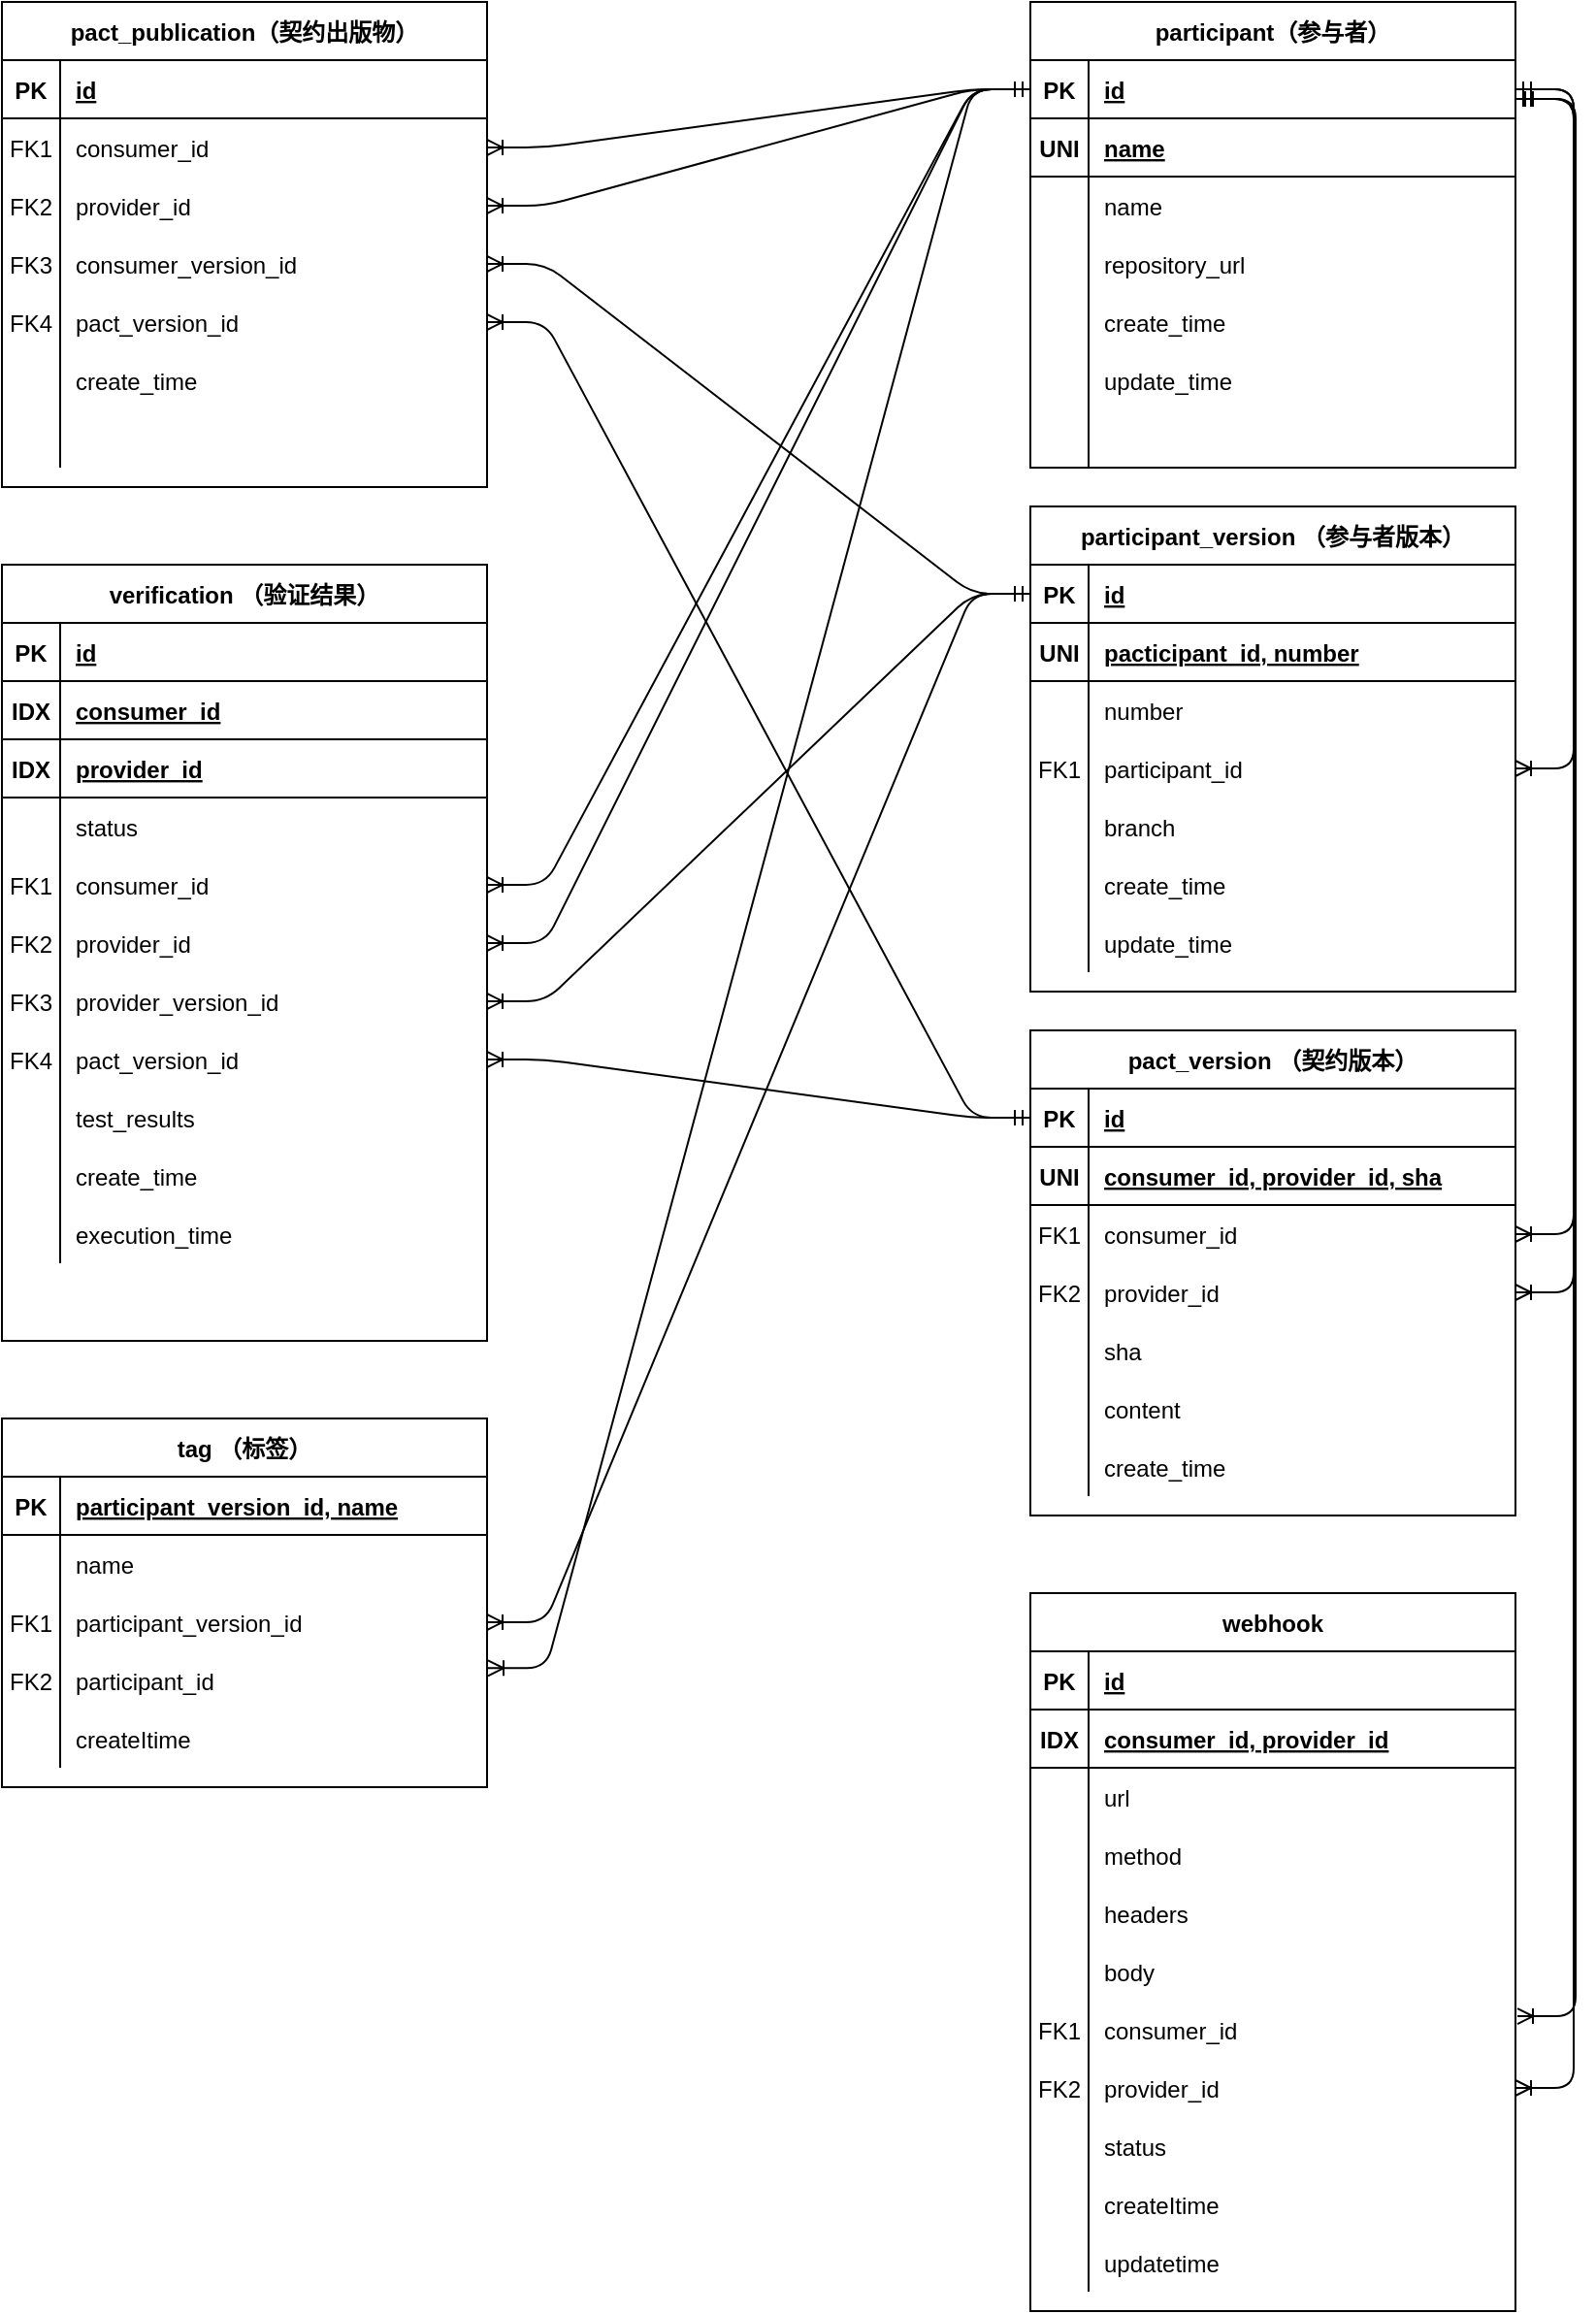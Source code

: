 <mxfile version="15.0.3" type="github">
  <diagram id="R2lEEEUBdFMjLlhIrx00" name="Page-1">
    <mxGraphModel dx="2066" dy="1129" grid="1" gridSize="10" guides="1" tooltips="1" connect="1" arrows="1" fold="1" page="1" pageScale="1" pageWidth="850" pageHeight="1100" math="0" shadow="0" extFonts="Permanent Marker^https://fonts.googleapis.com/css?family=Permanent+Marker">
      <root>
        <mxCell id="0" />
        <mxCell id="1" parent="0" />
        <mxCell id="C-vyLk0tnHw3VtMMgP7b-2" value="pact_publication（契约出版物）" style="shape=table;startSize=30;container=1;collapsible=1;childLayout=tableLayout;fixedRows=1;rowLines=0;fontStyle=1;align=center;resizeLast=1;" parent="1" vertex="1">
          <mxGeometry x="50" y="120" width="250" height="250" as="geometry">
            <mxRectangle x="450" y="120" width="220" height="30" as="alternateBounds" />
          </mxGeometry>
        </mxCell>
        <mxCell id="C-vyLk0tnHw3VtMMgP7b-3" value="" style="shape=partialRectangle;collapsible=0;dropTarget=0;pointerEvents=0;fillColor=none;points=[[0,0.5],[1,0.5]];portConstraint=eastwest;top=0;left=0;right=0;bottom=1;" parent="C-vyLk0tnHw3VtMMgP7b-2" vertex="1">
          <mxGeometry y="30" width="250" height="30" as="geometry" />
        </mxCell>
        <mxCell id="C-vyLk0tnHw3VtMMgP7b-4" value="PK" style="shape=partialRectangle;overflow=hidden;connectable=0;fillColor=none;top=0;left=0;bottom=0;right=0;fontStyle=1;" parent="C-vyLk0tnHw3VtMMgP7b-3" vertex="1">
          <mxGeometry width="30" height="30" as="geometry" />
        </mxCell>
        <mxCell id="C-vyLk0tnHw3VtMMgP7b-5" value="id" style="shape=partialRectangle;overflow=hidden;connectable=0;fillColor=none;top=0;left=0;bottom=0;right=0;align=left;spacingLeft=6;fontStyle=5;" parent="C-vyLk0tnHw3VtMMgP7b-3" vertex="1">
          <mxGeometry x="30" width="220" height="30" as="geometry" />
        </mxCell>
        <mxCell id="C-vyLk0tnHw3VtMMgP7b-6" value="" style="shape=partialRectangle;collapsible=0;dropTarget=0;pointerEvents=0;fillColor=none;points=[[0,0.5],[1,0.5]];portConstraint=eastwest;top=0;left=0;right=0;bottom=0;" parent="C-vyLk0tnHw3VtMMgP7b-2" vertex="1">
          <mxGeometry y="60" width="250" height="30" as="geometry" />
        </mxCell>
        <mxCell id="C-vyLk0tnHw3VtMMgP7b-7" value="FK1" style="shape=partialRectangle;overflow=hidden;connectable=0;fillColor=none;top=0;left=0;bottom=0;right=0;" parent="C-vyLk0tnHw3VtMMgP7b-6" vertex="1">
          <mxGeometry width="30" height="30" as="geometry" />
        </mxCell>
        <mxCell id="C-vyLk0tnHw3VtMMgP7b-8" value="consumer_id" style="shape=partialRectangle;overflow=hidden;connectable=0;fillColor=none;top=0;left=0;bottom=0;right=0;align=left;spacingLeft=6;" parent="C-vyLk0tnHw3VtMMgP7b-6" vertex="1">
          <mxGeometry x="30" width="220" height="30" as="geometry" />
        </mxCell>
        <mxCell id="lgM_MYJGra8OEKgW98XO-26" value="" style="shape=partialRectangle;collapsible=0;dropTarget=0;pointerEvents=0;fillColor=none;points=[[0,0.5],[1,0.5]];portConstraint=eastwest;top=0;left=0;right=0;bottom=0;" parent="C-vyLk0tnHw3VtMMgP7b-2" vertex="1">
          <mxGeometry y="90" width="250" height="30" as="geometry" />
        </mxCell>
        <mxCell id="lgM_MYJGra8OEKgW98XO-27" value="FK2" style="shape=partialRectangle;overflow=hidden;connectable=0;fillColor=none;top=0;left=0;bottom=0;right=0;" parent="lgM_MYJGra8OEKgW98XO-26" vertex="1">
          <mxGeometry width="30" height="30" as="geometry" />
        </mxCell>
        <mxCell id="lgM_MYJGra8OEKgW98XO-28" value="provider_id" style="shape=partialRectangle;overflow=hidden;connectable=0;fillColor=none;top=0;left=0;bottom=0;right=0;align=left;spacingLeft=6;" parent="lgM_MYJGra8OEKgW98XO-26" vertex="1">
          <mxGeometry x="30" width="220" height="30" as="geometry" />
        </mxCell>
        <mxCell id="C-vyLk0tnHw3VtMMgP7b-9" value="" style="shape=partialRectangle;collapsible=0;dropTarget=0;pointerEvents=0;fillColor=none;points=[[0,0.5],[1,0.5]];portConstraint=eastwest;top=0;left=0;right=0;bottom=0;" parent="C-vyLk0tnHw3VtMMgP7b-2" vertex="1">
          <mxGeometry y="120" width="250" height="30" as="geometry" />
        </mxCell>
        <mxCell id="C-vyLk0tnHw3VtMMgP7b-10" value="FK3" style="shape=partialRectangle;overflow=hidden;connectable=0;fillColor=none;top=0;left=0;bottom=0;right=0;" parent="C-vyLk0tnHw3VtMMgP7b-9" vertex="1">
          <mxGeometry width="30" height="30" as="geometry" />
        </mxCell>
        <mxCell id="C-vyLk0tnHw3VtMMgP7b-11" value="consumer_version_id" style="shape=partialRectangle;overflow=hidden;connectable=0;fillColor=none;top=0;left=0;bottom=0;right=0;align=left;spacingLeft=6;" parent="C-vyLk0tnHw3VtMMgP7b-9" vertex="1">
          <mxGeometry x="30" width="220" height="30" as="geometry" />
        </mxCell>
        <mxCell id="X6spTDKMaF-T7zo6beuU-1" value="" style="shape=partialRectangle;collapsible=0;dropTarget=0;pointerEvents=0;fillColor=none;points=[[0,0.5],[1,0.5]];portConstraint=eastwest;top=0;left=0;right=0;bottom=0;" parent="C-vyLk0tnHw3VtMMgP7b-2" vertex="1">
          <mxGeometry y="150" width="250" height="30" as="geometry" />
        </mxCell>
        <mxCell id="X6spTDKMaF-T7zo6beuU-2" value="FK4" style="shape=partialRectangle;overflow=hidden;connectable=0;fillColor=none;top=0;left=0;bottom=0;right=0;" parent="X6spTDKMaF-T7zo6beuU-1" vertex="1">
          <mxGeometry width="30" height="30" as="geometry" />
        </mxCell>
        <mxCell id="X6spTDKMaF-T7zo6beuU-3" value="pact_version_id" style="shape=partialRectangle;overflow=hidden;connectable=0;fillColor=none;top=0;left=0;bottom=0;right=0;align=left;spacingLeft=6;" parent="X6spTDKMaF-T7zo6beuU-1" vertex="1">
          <mxGeometry x="30" width="220" height="30" as="geometry" />
        </mxCell>
        <mxCell id="lgM_MYJGra8OEKgW98XO-76" value="" style="shape=partialRectangle;collapsible=0;dropTarget=0;pointerEvents=0;fillColor=none;points=[[0,0.5],[1,0.5]];portConstraint=eastwest;top=0;left=0;right=0;bottom=0;" parent="C-vyLk0tnHw3VtMMgP7b-2" vertex="1">
          <mxGeometry y="180" width="250" height="30" as="geometry" />
        </mxCell>
        <mxCell id="lgM_MYJGra8OEKgW98XO-77" value="" style="shape=partialRectangle;overflow=hidden;connectable=0;fillColor=none;top=0;left=0;bottom=0;right=0;" parent="lgM_MYJGra8OEKgW98XO-76" vertex="1">
          <mxGeometry width="30" height="30" as="geometry" />
        </mxCell>
        <mxCell id="lgM_MYJGra8OEKgW98XO-78" value="create_time" style="shape=partialRectangle;overflow=hidden;connectable=0;fillColor=none;top=0;left=0;bottom=0;right=0;align=left;spacingLeft=6;" parent="lgM_MYJGra8OEKgW98XO-76" vertex="1">
          <mxGeometry x="30" width="220" height="30" as="geometry" />
        </mxCell>
        <mxCell id="lgM_MYJGra8OEKgW98XO-70" value="" style="shape=partialRectangle;collapsible=0;dropTarget=0;pointerEvents=0;fillColor=none;points=[[0,0.5],[1,0.5]];portConstraint=eastwest;top=0;left=0;right=0;bottom=0;" parent="C-vyLk0tnHw3VtMMgP7b-2" vertex="1">
          <mxGeometry y="210" width="250" height="30" as="geometry" />
        </mxCell>
        <mxCell id="lgM_MYJGra8OEKgW98XO-71" value="" style="shape=partialRectangle;overflow=hidden;connectable=0;fillColor=none;top=0;left=0;bottom=0;right=0;" parent="lgM_MYJGra8OEKgW98XO-70" vertex="1">
          <mxGeometry width="30" height="30" as="geometry" />
        </mxCell>
        <mxCell id="lgM_MYJGra8OEKgW98XO-72" value="" style="shape=partialRectangle;overflow=hidden;connectable=0;fillColor=none;top=0;left=0;bottom=0;right=0;align=left;spacingLeft=6;" parent="lgM_MYJGra8OEKgW98XO-70" vertex="1">
          <mxGeometry x="30" width="220" height="30" as="geometry" />
        </mxCell>
        <mxCell id="C-vyLk0tnHw3VtMMgP7b-13" value="participant_version （参与者版本）" style="shape=table;startSize=30;container=1;collapsible=1;childLayout=tableLayout;fixedRows=1;rowLines=0;fontStyle=1;align=center;resizeLast=1;" parent="1" vertex="1">
          <mxGeometry x="580" y="380" width="250" height="250" as="geometry" />
        </mxCell>
        <mxCell id="C-vyLk0tnHw3VtMMgP7b-14" value="" style="shape=partialRectangle;collapsible=0;dropTarget=0;pointerEvents=0;fillColor=none;points=[[0,0.5],[1,0.5]];portConstraint=eastwest;top=0;left=0;right=0;bottom=1;" parent="C-vyLk0tnHw3VtMMgP7b-13" vertex="1">
          <mxGeometry y="30" width="250" height="30" as="geometry" />
        </mxCell>
        <mxCell id="C-vyLk0tnHw3VtMMgP7b-15" value="PK" style="shape=partialRectangle;overflow=hidden;connectable=0;fillColor=none;top=0;left=0;bottom=0;right=0;fontStyle=1;" parent="C-vyLk0tnHw3VtMMgP7b-14" vertex="1">
          <mxGeometry width="30" height="30" as="geometry" />
        </mxCell>
        <mxCell id="C-vyLk0tnHw3VtMMgP7b-16" value="id" style="shape=partialRectangle;overflow=hidden;connectable=0;fillColor=none;top=0;left=0;bottom=0;right=0;align=left;spacingLeft=6;fontStyle=5;" parent="C-vyLk0tnHw3VtMMgP7b-14" vertex="1">
          <mxGeometry x="30" width="220" height="30" as="geometry" />
        </mxCell>
        <mxCell id="X6spTDKMaF-T7zo6beuU-8" value="" style="shape=partialRectangle;collapsible=0;dropTarget=0;pointerEvents=0;fillColor=none;points=[[0,0.5],[1,0.5]];portConstraint=eastwest;top=0;left=0;right=0;bottom=1;" parent="C-vyLk0tnHw3VtMMgP7b-13" vertex="1">
          <mxGeometry y="60" width="250" height="30" as="geometry" />
        </mxCell>
        <mxCell id="X6spTDKMaF-T7zo6beuU-9" value="UNI" style="shape=partialRectangle;overflow=hidden;connectable=0;fillColor=none;top=0;left=0;bottom=0;right=0;fontStyle=1;" parent="X6spTDKMaF-T7zo6beuU-8" vertex="1">
          <mxGeometry width="30" height="30" as="geometry" />
        </mxCell>
        <mxCell id="X6spTDKMaF-T7zo6beuU-10" value="pacticipant_id, number" style="shape=partialRectangle;overflow=hidden;connectable=0;fillColor=none;top=0;left=0;bottom=0;right=0;align=left;spacingLeft=6;fontStyle=5;" parent="X6spTDKMaF-T7zo6beuU-8" vertex="1">
          <mxGeometry x="30" width="220" height="30" as="geometry" />
        </mxCell>
        <mxCell id="lgM_MYJGra8OEKgW98XO-66" value="" style="shape=partialRectangle;collapsible=0;dropTarget=0;pointerEvents=0;fillColor=none;points=[[0,0.5],[1,0.5]];portConstraint=eastwest;top=0;left=0;right=0;bottom=0;" parent="C-vyLk0tnHw3VtMMgP7b-13" vertex="1">
          <mxGeometry y="90" width="250" height="30" as="geometry" />
        </mxCell>
        <mxCell id="lgM_MYJGra8OEKgW98XO-67" value="" style="shape=partialRectangle;overflow=hidden;connectable=0;fillColor=none;top=0;left=0;bottom=0;right=0;" parent="lgM_MYJGra8OEKgW98XO-66" vertex="1">
          <mxGeometry width="30" height="30" as="geometry" />
        </mxCell>
        <mxCell id="lgM_MYJGra8OEKgW98XO-68" value="number" style="shape=partialRectangle;overflow=hidden;connectable=0;fillColor=none;top=0;left=0;bottom=0;right=0;align=left;spacingLeft=6;" parent="lgM_MYJGra8OEKgW98XO-66" vertex="1">
          <mxGeometry x="30" width="220" height="30" as="geometry" />
        </mxCell>
        <mxCell id="C-vyLk0tnHw3VtMMgP7b-17" value="" style="shape=partialRectangle;collapsible=0;dropTarget=0;pointerEvents=0;fillColor=none;points=[[0,0.5],[1,0.5]];portConstraint=eastwest;top=0;left=0;right=0;bottom=0;" parent="C-vyLk0tnHw3VtMMgP7b-13" vertex="1">
          <mxGeometry y="120" width="250" height="30" as="geometry" />
        </mxCell>
        <mxCell id="C-vyLk0tnHw3VtMMgP7b-18" value="FK1" style="shape=partialRectangle;overflow=hidden;connectable=0;fillColor=none;top=0;left=0;bottom=0;right=0;" parent="C-vyLk0tnHw3VtMMgP7b-17" vertex="1">
          <mxGeometry width="30" height="30" as="geometry" />
        </mxCell>
        <mxCell id="C-vyLk0tnHw3VtMMgP7b-19" value="participant_id" style="shape=partialRectangle;overflow=hidden;connectable=0;fillColor=none;top=0;left=0;bottom=0;right=0;align=left;spacingLeft=6;" parent="C-vyLk0tnHw3VtMMgP7b-17" vertex="1">
          <mxGeometry x="30" width="220" height="30" as="geometry" />
        </mxCell>
        <mxCell id="lgM_MYJGra8OEKgW98XO-189" value="" style="shape=partialRectangle;collapsible=0;dropTarget=0;pointerEvents=0;fillColor=none;points=[[0,0.5],[1,0.5]];portConstraint=eastwest;top=0;left=0;right=0;bottom=0;" parent="C-vyLk0tnHw3VtMMgP7b-13" vertex="1">
          <mxGeometry y="150" width="250" height="30" as="geometry" />
        </mxCell>
        <mxCell id="lgM_MYJGra8OEKgW98XO-190" value="" style="shape=partialRectangle;overflow=hidden;connectable=0;fillColor=none;top=0;left=0;bottom=0;right=0;" parent="lgM_MYJGra8OEKgW98XO-189" vertex="1">
          <mxGeometry width="30" height="30" as="geometry" />
        </mxCell>
        <mxCell id="lgM_MYJGra8OEKgW98XO-191" value="branch" style="shape=partialRectangle;overflow=hidden;connectable=0;fillColor=none;top=0;left=0;bottom=0;right=0;align=left;spacingLeft=6;" parent="lgM_MYJGra8OEKgW98XO-189" vertex="1">
          <mxGeometry x="30" width="220" height="30" as="geometry" />
        </mxCell>
        <mxCell id="lgM_MYJGra8OEKgW98XO-63" value="" style="shape=partialRectangle;collapsible=0;dropTarget=0;pointerEvents=0;fillColor=none;points=[[0,0.5],[1,0.5]];portConstraint=eastwest;top=0;left=0;right=0;bottom=0;" parent="C-vyLk0tnHw3VtMMgP7b-13" vertex="1">
          <mxGeometry y="180" width="250" height="30" as="geometry" />
        </mxCell>
        <mxCell id="lgM_MYJGra8OEKgW98XO-64" value="" style="shape=partialRectangle;overflow=hidden;connectable=0;fillColor=none;top=0;left=0;bottom=0;right=0;" parent="lgM_MYJGra8OEKgW98XO-63" vertex="1">
          <mxGeometry width="30" height="30" as="geometry" />
        </mxCell>
        <mxCell id="lgM_MYJGra8OEKgW98XO-65" value="create_time" style="shape=partialRectangle;overflow=hidden;connectable=0;fillColor=none;top=0;left=0;bottom=0;right=0;align=left;spacingLeft=6;" parent="lgM_MYJGra8OEKgW98XO-63" vertex="1">
          <mxGeometry x="30" width="220" height="30" as="geometry" />
        </mxCell>
        <mxCell id="C-vyLk0tnHw3VtMMgP7b-20" value="" style="shape=partialRectangle;collapsible=0;dropTarget=0;pointerEvents=0;fillColor=none;points=[[0,0.5],[1,0.5]];portConstraint=eastwest;top=0;left=0;right=0;bottom=0;" parent="C-vyLk0tnHw3VtMMgP7b-13" vertex="1">
          <mxGeometry y="210" width="250" height="30" as="geometry" />
        </mxCell>
        <mxCell id="C-vyLk0tnHw3VtMMgP7b-21" value="" style="shape=partialRectangle;overflow=hidden;connectable=0;fillColor=none;top=0;left=0;bottom=0;right=0;" parent="C-vyLk0tnHw3VtMMgP7b-20" vertex="1">
          <mxGeometry width="30" height="30" as="geometry" />
        </mxCell>
        <mxCell id="C-vyLk0tnHw3VtMMgP7b-22" value="update_time" style="shape=partialRectangle;overflow=hidden;connectable=0;fillColor=none;top=0;left=0;bottom=0;right=0;align=left;spacingLeft=6;" parent="C-vyLk0tnHw3VtMMgP7b-20" vertex="1">
          <mxGeometry x="30" width="220" height="30" as="geometry" />
        </mxCell>
        <mxCell id="C-vyLk0tnHw3VtMMgP7b-23" value="participant（参与者）" style="shape=table;startSize=30;container=1;collapsible=1;childLayout=tableLayout;fixedRows=1;rowLines=0;fontStyle=1;align=center;resizeLast=1;" parent="1" vertex="1">
          <mxGeometry x="580" y="120" width="250" height="240" as="geometry" />
        </mxCell>
        <mxCell id="C-vyLk0tnHw3VtMMgP7b-24" value="" style="shape=partialRectangle;collapsible=0;dropTarget=0;pointerEvents=0;fillColor=none;points=[[0,0.5],[1,0.5]];portConstraint=eastwest;top=0;left=0;right=0;bottom=1;" parent="C-vyLk0tnHw3VtMMgP7b-23" vertex="1">
          <mxGeometry y="30" width="250" height="30" as="geometry" />
        </mxCell>
        <mxCell id="C-vyLk0tnHw3VtMMgP7b-25" value="PK" style="shape=partialRectangle;overflow=hidden;connectable=0;fillColor=none;top=0;left=0;bottom=0;right=0;fontStyle=1;" parent="C-vyLk0tnHw3VtMMgP7b-24" vertex="1">
          <mxGeometry width="30" height="30" as="geometry" />
        </mxCell>
        <mxCell id="C-vyLk0tnHw3VtMMgP7b-26" value="id" style="shape=partialRectangle;overflow=hidden;connectable=0;fillColor=none;top=0;left=0;bottom=0;right=0;align=left;spacingLeft=6;fontStyle=5;" parent="C-vyLk0tnHw3VtMMgP7b-24" vertex="1">
          <mxGeometry x="30" width="220" height="30" as="geometry" />
        </mxCell>
        <mxCell id="X6spTDKMaF-T7zo6beuU-11" value="" style="shape=partialRectangle;collapsible=0;dropTarget=0;pointerEvents=0;fillColor=none;points=[[0,0.5],[1,0.5]];portConstraint=eastwest;top=0;left=0;right=0;bottom=1;" parent="C-vyLk0tnHw3VtMMgP7b-23" vertex="1">
          <mxGeometry y="60" width="250" height="30" as="geometry" />
        </mxCell>
        <mxCell id="X6spTDKMaF-T7zo6beuU-12" value="UNI" style="shape=partialRectangle;overflow=hidden;connectable=0;fillColor=none;top=0;left=0;bottom=0;right=0;fontStyle=1;" parent="X6spTDKMaF-T7zo6beuU-11" vertex="1">
          <mxGeometry width="30" height="30" as="geometry" />
        </mxCell>
        <mxCell id="X6spTDKMaF-T7zo6beuU-13" value="name" style="shape=partialRectangle;overflow=hidden;connectable=0;fillColor=none;top=0;left=0;bottom=0;right=0;align=left;spacingLeft=6;fontStyle=5;" parent="X6spTDKMaF-T7zo6beuU-11" vertex="1">
          <mxGeometry x="30" width="220" height="30" as="geometry" />
        </mxCell>
        <mxCell id="C-vyLk0tnHw3VtMMgP7b-27" value="" style="shape=partialRectangle;collapsible=0;dropTarget=0;pointerEvents=0;fillColor=none;points=[[0,0.5],[1,0.5]];portConstraint=eastwest;top=0;left=0;right=0;bottom=0;" parent="C-vyLk0tnHw3VtMMgP7b-23" vertex="1">
          <mxGeometry y="90" width="250" height="30" as="geometry" />
        </mxCell>
        <mxCell id="C-vyLk0tnHw3VtMMgP7b-28" value="" style="shape=partialRectangle;overflow=hidden;connectable=0;fillColor=none;top=0;left=0;bottom=0;right=0;" parent="C-vyLk0tnHw3VtMMgP7b-27" vertex="1">
          <mxGeometry width="30" height="30" as="geometry" />
        </mxCell>
        <mxCell id="C-vyLk0tnHw3VtMMgP7b-29" value="name" style="shape=partialRectangle;overflow=hidden;connectable=0;fillColor=none;top=0;left=0;bottom=0;right=0;align=left;spacingLeft=6;" parent="C-vyLk0tnHw3VtMMgP7b-27" vertex="1">
          <mxGeometry x="30" width="220" height="30" as="geometry" />
        </mxCell>
        <mxCell id="lgM_MYJGra8OEKgW98XO-186" value="" style="shape=partialRectangle;collapsible=0;dropTarget=0;pointerEvents=0;fillColor=none;points=[[0,0.5],[1,0.5]];portConstraint=eastwest;top=0;left=0;right=0;bottom=0;" parent="C-vyLk0tnHw3VtMMgP7b-23" vertex="1">
          <mxGeometry y="120" width="250" height="30" as="geometry" />
        </mxCell>
        <mxCell id="lgM_MYJGra8OEKgW98XO-187" value="" style="shape=partialRectangle;overflow=hidden;connectable=0;fillColor=none;top=0;left=0;bottom=0;right=0;" parent="lgM_MYJGra8OEKgW98XO-186" vertex="1">
          <mxGeometry width="30" height="30" as="geometry" />
        </mxCell>
        <mxCell id="lgM_MYJGra8OEKgW98XO-188" value="repository_url" style="shape=partialRectangle;overflow=hidden;connectable=0;fillColor=none;top=0;left=0;bottom=0;right=0;align=left;spacingLeft=6;" parent="lgM_MYJGra8OEKgW98XO-186" vertex="1">
          <mxGeometry x="30" width="220" height="30" as="geometry" />
        </mxCell>
        <mxCell id="lgM_MYJGra8OEKgW98XO-4" value="" style="shape=partialRectangle;collapsible=0;dropTarget=0;pointerEvents=0;fillColor=none;points=[[0,0.5],[1,0.5]];portConstraint=eastwest;top=0;left=0;right=0;bottom=0;" parent="C-vyLk0tnHw3VtMMgP7b-23" vertex="1">
          <mxGeometry y="150" width="250" height="30" as="geometry" />
        </mxCell>
        <mxCell id="lgM_MYJGra8OEKgW98XO-5" value="" style="shape=partialRectangle;overflow=hidden;connectable=0;fillColor=none;top=0;left=0;bottom=0;right=0;" parent="lgM_MYJGra8OEKgW98XO-4" vertex="1">
          <mxGeometry width="30" height="30" as="geometry" />
        </mxCell>
        <mxCell id="lgM_MYJGra8OEKgW98XO-6" value="create_time" style="shape=partialRectangle;overflow=hidden;connectable=0;fillColor=none;top=0;left=0;bottom=0;right=0;align=left;spacingLeft=6;" parent="lgM_MYJGra8OEKgW98XO-4" vertex="1">
          <mxGeometry x="30" width="220" height="30" as="geometry" />
        </mxCell>
        <mxCell id="lgM_MYJGra8OEKgW98XO-7" value="" style="shape=partialRectangle;collapsible=0;dropTarget=0;pointerEvents=0;fillColor=none;points=[[0,0.5],[1,0.5]];portConstraint=eastwest;top=0;left=0;right=0;bottom=0;" parent="C-vyLk0tnHw3VtMMgP7b-23" vertex="1">
          <mxGeometry y="180" width="250" height="30" as="geometry" />
        </mxCell>
        <mxCell id="lgM_MYJGra8OEKgW98XO-8" value="" style="shape=partialRectangle;overflow=hidden;connectable=0;fillColor=none;top=0;left=0;bottom=0;right=0;" parent="lgM_MYJGra8OEKgW98XO-7" vertex="1">
          <mxGeometry width="30" height="30" as="geometry" />
        </mxCell>
        <mxCell id="lgM_MYJGra8OEKgW98XO-9" value="update_time" style="shape=partialRectangle;overflow=hidden;connectable=0;fillColor=none;top=0;left=0;bottom=0;right=0;align=left;spacingLeft=6;" parent="lgM_MYJGra8OEKgW98XO-7" vertex="1">
          <mxGeometry x="30" width="220" height="30" as="geometry" />
        </mxCell>
        <mxCell id="lgM_MYJGra8OEKgW98XO-10" value="" style="shape=partialRectangle;collapsible=0;dropTarget=0;pointerEvents=0;fillColor=none;points=[[0,0.5],[1,0.5]];portConstraint=eastwest;top=0;left=0;right=0;bottom=0;" parent="C-vyLk0tnHw3VtMMgP7b-23" vertex="1">
          <mxGeometry y="210" width="250" height="30" as="geometry" />
        </mxCell>
        <mxCell id="lgM_MYJGra8OEKgW98XO-11" value="" style="shape=partialRectangle;overflow=hidden;connectable=0;fillColor=none;top=0;left=0;bottom=0;right=0;" parent="lgM_MYJGra8OEKgW98XO-10" vertex="1">
          <mxGeometry width="30" height="30" as="geometry" />
        </mxCell>
        <mxCell id="lgM_MYJGra8OEKgW98XO-12" value="" style="shape=partialRectangle;overflow=hidden;connectable=0;fillColor=none;top=0;left=0;bottom=0;right=0;align=left;spacingLeft=6;" parent="lgM_MYJGra8OEKgW98XO-10" vertex="1">
          <mxGeometry x="30" width="220" height="30" as="geometry" />
        </mxCell>
        <mxCell id="lgM_MYJGra8OEKgW98XO-82" value="pact_version （契约版本）" style="shape=table;startSize=30;container=1;collapsible=1;childLayout=tableLayout;fixedRows=1;rowLines=0;fontStyle=1;align=center;resizeLast=1;" parent="1" vertex="1">
          <mxGeometry x="580" y="650" width="250" height="250" as="geometry" />
        </mxCell>
        <mxCell id="lgM_MYJGra8OEKgW98XO-83" value="" style="shape=partialRectangle;collapsible=0;dropTarget=0;pointerEvents=0;fillColor=none;top=0;left=0;bottom=1;right=0;points=[[0,0.5],[1,0.5]];portConstraint=eastwest;" parent="lgM_MYJGra8OEKgW98XO-82" vertex="1">
          <mxGeometry y="30" width="250" height="30" as="geometry" />
        </mxCell>
        <mxCell id="lgM_MYJGra8OEKgW98XO-84" value="PK" style="shape=partialRectangle;connectable=0;fillColor=none;top=0;left=0;bottom=0;right=0;fontStyle=1;overflow=hidden;" parent="lgM_MYJGra8OEKgW98XO-83" vertex="1">
          <mxGeometry width="30" height="30" as="geometry" />
        </mxCell>
        <mxCell id="lgM_MYJGra8OEKgW98XO-85" value="id" style="shape=partialRectangle;connectable=0;fillColor=none;top=0;left=0;bottom=0;right=0;align=left;spacingLeft=6;fontStyle=5;overflow=hidden;" parent="lgM_MYJGra8OEKgW98XO-83" vertex="1">
          <mxGeometry x="30" width="220" height="30" as="geometry" />
        </mxCell>
        <mxCell id="lgM_MYJGra8OEKgW98XO-113" value="" style="shape=partialRectangle;collapsible=0;dropTarget=0;pointerEvents=0;fillColor=none;top=0;left=0;bottom=1;right=0;points=[[0,0.5],[1,0.5]];portConstraint=eastwest;" parent="lgM_MYJGra8OEKgW98XO-82" vertex="1">
          <mxGeometry y="60" width="250" height="30" as="geometry" />
        </mxCell>
        <mxCell id="lgM_MYJGra8OEKgW98XO-114" value="UNI" style="shape=partialRectangle;connectable=0;fillColor=none;top=0;left=0;bottom=0;right=0;fontStyle=1;overflow=hidden;" parent="lgM_MYJGra8OEKgW98XO-113" vertex="1">
          <mxGeometry width="30" height="30" as="geometry" />
        </mxCell>
        <mxCell id="lgM_MYJGra8OEKgW98XO-115" value="consumer_id, provider_id, sha" style="shape=partialRectangle;connectable=0;fillColor=none;top=0;left=0;bottom=0;right=0;align=left;spacingLeft=6;fontStyle=5;overflow=hidden;" parent="lgM_MYJGra8OEKgW98XO-113" vertex="1">
          <mxGeometry x="30" width="220" height="30" as="geometry" />
        </mxCell>
        <mxCell id="lgM_MYJGra8OEKgW98XO-86" value="" style="shape=partialRectangle;collapsible=0;dropTarget=0;pointerEvents=0;fillColor=none;top=0;left=0;bottom=0;right=0;points=[[0,0.5],[1,0.5]];portConstraint=eastwest;" parent="lgM_MYJGra8OEKgW98XO-82" vertex="1">
          <mxGeometry y="90" width="250" height="30" as="geometry" />
        </mxCell>
        <mxCell id="lgM_MYJGra8OEKgW98XO-87" value="FK1" style="shape=partialRectangle;connectable=0;fillColor=none;top=0;left=0;bottom=0;right=0;editable=1;overflow=hidden;" parent="lgM_MYJGra8OEKgW98XO-86" vertex="1">
          <mxGeometry width="30" height="30" as="geometry" />
        </mxCell>
        <mxCell id="lgM_MYJGra8OEKgW98XO-88" value="consumer_id" style="shape=partialRectangle;connectable=0;fillColor=none;top=0;left=0;bottom=0;right=0;align=left;spacingLeft=6;overflow=hidden;" parent="lgM_MYJGra8OEKgW98XO-86" vertex="1">
          <mxGeometry x="30" width="220" height="30" as="geometry" />
        </mxCell>
        <mxCell id="lgM_MYJGra8OEKgW98XO-89" value="" style="shape=partialRectangle;collapsible=0;dropTarget=0;pointerEvents=0;fillColor=none;top=0;left=0;bottom=0;right=0;points=[[0,0.5],[1,0.5]];portConstraint=eastwest;" parent="lgM_MYJGra8OEKgW98XO-82" vertex="1">
          <mxGeometry y="120" width="250" height="30" as="geometry" />
        </mxCell>
        <mxCell id="lgM_MYJGra8OEKgW98XO-90" value="FK2" style="shape=partialRectangle;connectable=0;fillColor=none;top=0;left=0;bottom=0;right=0;editable=1;overflow=hidden;" parent="lgM_MYJGra8OEKgW98XO-89" vertex="1">
          <mxGeometry width="30" height="30" as="geometry" />
        </mxCell>
        <mxCell id="lgM_MYJGra8OEKgW98XO-91" value="provider_id" style="shape=partialRectangle;connectable=0;fillColor=none;top=0;left=0;bottom=0;right=0;align=left;spacingLeft=6;overflow=hidden;" parent="lgM_MYJGra8OEKgW98XO-89" vertex="1">
          <mxGeometry x="30" width="220" height="30" as="geometry" />
        </mxCell>
        <mxCell id="lgM_MYJGra8OEKgW98XO-92" value="" style="shape=partialRectangle;collapsible=0;dropTarget=0;pointerEvents=0;fillColor=none;top=0;left=0;bottom=0;right=0;points=[[0,0.5],[1,0.5]];portConstraint=eastwest;" parent="lgM_MYJGra8OEKgW98XO-82" vertex="1">
          <mxGeometry y="150" width="250" height="30" as="geometry" />
        </mxCell>
        <mxCell id="lgM_MYJGra8OEKgW98XO-93" value="" style="shape=partialRectangle;connectable=0;fillColor=none;top=0;left=0;bottom=0;right=0;editable=1;overflow=hidden;" parent="lgM_MYJGra8OEKgW98XO-92" vertex="1">
          <mxGeometry width="30" height="30" as="geometry" />
        </mxCell>
        <mxCell id="lgM_MYJGra8OEKgW98XO-94" value="sha" style="shape=partialRectangle;connectable=0;fillColor=none;top=0;left=0;bottom=0;right=0;align=left;spacingLeft=6;overflow=hidden;" parent="lgM_MYJGra8OEKgW98XO-92" vertex="1">
          <mxGeometry x="30" width="220" height="30" as="geometry" />
        </mxCell>
        <mxCell id="lgM_MYJGra8OEKgW98XO-99" value="" style="shape=partialRectangle;collapsible=0;dropTarget=0;pointerEvents=0;fillColor=none;top=0;left=0;bottom=0;right=0;points=[[0,0.5],[1,0.5]];portConstraint=eastwest;" parent="lgM_MYJGra8OEKgW98XO-82" vertex="1">
          <mxGeometry y="180" width="250" height="30" as="geometry" />
        </mxCell>
        <mxCell id="lgM_MYJGra8OEKgW98XO-100" value="" style="shape=partialRectangle;connectable=0;fillColor=none;top=0;left=0;bottom=0;right=0;editable=1;overflow=hidden;" parent="lgM_MYJGra8OEKgW98XO-99" vertex="1">
          <mxGeometry width="30" height="30" as="geometry" />
        </mxCell>
        <mxCell id="lgM_MYJGra8OEKgW98XO-101" value="content" style="shape=partialRectangle;connectable=0;fillColor=none;top=0;left=0;bottom=0;right=0;align=left;spacingLeft=6;overflow=hidden;" parent="lgM_MYJGra8OEKgW98XO-99" vertex="1">
          <mxGeometry x="30" width="220" height="30" as="geometry" />
        </mxCell>
        <mxCell id="lgM_MYJGra8OEKgW98XO-102" value="" style="shape=partialRectangle;collapsible=0;dropTarget=0;pointerEvents=0;fillColor=none;top=0;left=0;bottom=0;right=0;points=[[0,0.5],[1,0.5]];portConstraint=eastwest;" parent="lgM_MYJGra8OEKgW98XO-82" vertex="1">
          <mxGeometry y="210" width="250" height="30" as="geometry" />
        </mxCell>
        <mxCell id="lgM_MYJGra8OEKgW98XO-103" value="" style="shape=partialRectangle;connectable=0;fillColor=none;top=0;left=0;bottom=0;right=0;editable=1;overflow=hidden;" parent="lgM_MYJGra8OEKgW98XO-102" vertex="1">
          <mxGeometry width="30" height="30" as="geometry" />
        </mxCell>
        <mxCell id="lgM_MYJGra8OEKgW98XO-104" value="create_time" style="shape=partialRectangle;connectable=0;fillColor=none;top=0;left=0;bottom=0;right=0;align=left;spacingLeft=6;overflow=hidden;" parent="lgM_MYJGra8OEKgW98XO-102" vertex="1">
          <mxGeometry x="30" width="220" height="30" as="geometry" />
        </mxCell>
        <mxCell id="lgM_MYJGra8OEKgW98XO-96" value="" style="edgeStyle=entityRelationEdgeStyle;fontSize=12;html=1;endArrow=ERoneToMany;startArrow=ERmandOne;exitX=0;exitY=0.5;exitDx=0;exitDy=0;entryX=1;entryY=0.5;entryDx=0;entryDy=0;" parent="1" source="C-vyLk0tnHw3VtMMgP7b-24" target="C-vyLk0tnHw3VtMMgP7b-6" edge="1">
          <mxGeometry width="100" height="100" relative="1" as="geometry">
            <mxPoint x="180" y="590" as="sourcePoint" />
            <mxPoint x="330" y="220" as="targetPoint" />
          </mxGeometry>
        </mxCell>
        <mxCell id="lgM_MYJGra8OEKgW98XO-97" value="" style="edgeStyle=entityRelationEdgeStyle;fontSize=12;html=1;endArrow=ERoneToMany;startArrow=ERmandOne;exitX=0;exitY=0.5;exitDx=0;exitDy=0;entryX=1;entryY=0.5;entryDx=0;entryDy=0;" parent="1" source="C-vyLk0tnHw3VtMMgP7b-24" target="lgM_MYJGra8OEKgW98XO-26" edge="1">
          <mxGeometry width="100" height="100" relative="1" as="geometry">
            <mxPoint x="410" y="455" as="sourcePoint" />
            <mxPoint x="220" y="485" as="targetPoint" />
          </mxGeometry>
        </mxCell>
        <mxCell id="lgM_MYJGra8OEKgW98XO-98" value="" style="edgeStyle=entityRelationEdgeStyle;fontSize=12;html=1;endArrow=ERoneToMany;startArrow=ERmandOne;exitX=0;exitY=0.5;exitDx=0;exitDy=0;entryX=1;entryY=0.5;entryDx=0;entryDy=0;" parent="1" source="C-vyLk0tnHw3VtMMgP7b-14" target="C-vyLk0tnHw3VtMMgP7b-9" edge="1">
          <mxGeometry width="100" height="100" relative="1" as="geometry">
            <mxPoint x="360" y="490" as="sourcePoint" />
            <mxPoint x="210" y="550" as="targetPoint" />
          </mxGeometry>
        </mxCell>
        <mxCell id="lgM_MYJGra8OEKgW98XO-105" value="" style="edgeStyle=entityRelationEdgeStyle;fontSize=12;html=1;endArrow=ERoneToMany;startArrow=ERmandOne;entryX=1;entryY=0.5;entryDx=0;entryDy=0;exitX=1;exitY=0.5;exitDx=0;exitDy=0;" parent="1" source="C-vyLk0tnHw3VtMMgP7b-24" target="lgM_MYJGra8OEKgW98XO-86" edge="1">
          <mxGeometry width="100" height="100" relative="1" as="geometry">
            <mxPoint x="850" y="180" as="sourcePoint" />
            <mxPoint x="950" y="630" as="targetPoint" />
          </mxGeometry>
        </mxCell>
        <mxCell id="lgM_MYJGra8OEKgW98XO-106" value="" style="edgeStyle=entityRelationEdgeStyle;fontSize=12;html=1;endArrow=ERoneToMany;startArrow=ERmandOne;entryX=1;entryY=0.5;entryDx=0;entryDy=0;exitX=1;exitY=0.5;exitDx=0;exitDy=0;" parent="1" source="C-vyLk0tnHw3VtMMgP7b-24" target="lgM_MYJGra8OEKgW98XO-89" edge="1">
          <mxGeometry width="100" height="100" relative="1" as="geometry">
            <mxPoint x="840" y="175" as="sourcePoint" />
            <mxPoint x="840" y="675" as="targetPoint" />
          </mxGeometry>
        </mxCell>
        <mxCell id="lgM_MYJGra8OEKgW98XO-135" value="verification （验证结果）" style="shape=table;startSize=30;container=1;collapsible=1;childLayout=tableLayout;fixedRows=1;rowLines=0;fontStyle=1;align=center;resizeLast=1;" parent="1" vertex="1">
          <mxGeometry x="50" y="410" width="250" height="400" as="geometry" />
        </mxCell>
        <mxCell id="lgM_MYJGra8OEKgW98XO-136" value="" style="shape=partialRectangle;collapsible=0;dropTarget=0;pointerEvents=0;fillColor=none;top=0;left=0;bottom=1;right=0;points=[[0,0.5],[1,0.5]];portConstraint=eastwest;" parent="lgM_MYJGra8OEKgW98XO-135" vertex="1">
          <mxGeometry y="30" width="250" height="30" as="geometry" />
        </mxCell>
        <mxCell id="lgM_MYJGra8OEKgW98XO-137" value="PK" style="shape=partialRectangle;connectable=0;fillColor=none;top=0;left=0;bottom=0;right=0;fontStyle=1;overflow=hidden;" parent="lgM_MYJGra8OEKgW98XO-136" vertex="1">
          <mxGeometry width="30" height="30" as="geometry" />
        </mxCell>
        <mxCell id="lgM_MYJGra8OEKgW98XO-138" value="id" style="shape=partialRectangle;connectable=0;fillColor=none;top=0;left=0;bottom=0;right=0;align=left;spacingLeft=6;fontStyle=5;overflow=hidden;" parent="lgM_MYJGra8OEKgW98XO-136" vertex="1">
          <mxGeometry x="30" width="220" height="30" as="geometry" />
        </mxCell>
        <mxCell id="lgM_MYJGra8OEKgW98XO-165" value="" style="shape=partialRectangle;collapsible=0;dropTarget=0;pointerEvents=0;fillColor=none;top=0;left=0;bottom=1;right=0;points=[[0,0.5],[1,0.5]];portConstraint=eastwest;" parent="lgM_MYJGra8OEKgW98XO-135" vertex="1">
          <mxGeometry y="60" width="250" height="30" as="geometry" />
        </mxCell>
        <mxCell id="lgM_MYJGra8OEKgW98XO-166" value="IDX" style="shape=partialRectangle;connectable=0;fillColor=none;top=0;left=0;bottom=0;right=0;fontStyle=1;overflow=hidden;" parent="lgM_MYJGra8OEKgW98XO-165" vertex="1">
          <mxGeometry width="30" height="30" as="geometry" />
        </mxCell>
        <mxCell id="lgM_MYJGra8OEKgW98XO-167" value="consumer_id" style="shape=partialRectangle;connectable=0;fillColor=none;top=0;left=0;bottom=0;right=0;align=left;spacingLeft=6;fontStyle=5;overflow=hidden;" parent="lgM_MYJGra8OEKgW98XO-165" vertex="1">
          <mxGeometry x="30" width="220" height="30" as="geometry" />
        </mxCell>
        <mxCell id="lgM_MYJGra8OEKgW98XO-174" value="" style="shape=partialRectangle;collapsible=0;dropTarget=0;pointerEvents=0;fillColor=none;top=0;left=0;bottom=1;right=0;points=[[0,0.5],[1,0.5]];portConstraint=eastwest;" parent="lgM_MYJGra8OEKgW98XO-135" vertex="1">
          <mxGeometry y="90" width="250" height="30" as="geometry" />
        </mxCell>
        <mxCell id="lgM_MYJGra8OEKgW98XO-175" value="IDX" style="shape=partialRectangle;connectable=0;fillColor=none;top=0;left=0;bottom=0;right=0;fontStyle=1;overflow=hidden;" parent="lgM_MYJGra8OEKgW98XO-174" vertex="1">
          <mxGeometry width="30" height="30" as="geometry" />
        </mxCell>
        <mxCell id="lgM_MYJGra8OEKgW98XO-176" value="provider_id" style="shape=partialRectangle;connectable=0;fillColor=none;top=0;left=0;bottom=0;right=0;align=left;spacingLeft=6;fontStyle=5;overflow=hidden;" parent="lgM_MYJGra8OEKgW98XO-174" vertex="1">
          <mxGeometry x="30" width="220" height="30" as="geometry" />
        </mxCell>
        <mxCell id="lgM_MYJGra8OEKgW98XO-139" value="" style="shape=partialRectangle;collapsible=0;dropTarget=0;pointerEvents=0;fillColor=none;top=0;left=0;bottom=0;right=0;points=[[0,0.5],[1,0.5]];portConstraint=eastwest;" parent="lgM_MYJGra8OEKgW98XO-135" vertex="1">
          <mxGeometry y="120" width="250" height="30" as="geometry" />
        </mxCell>
        <mxCell id="lgM_MYJGra8OEKgW98XO-140" value="" style="shape=partialRectangle;connectable=0;fillColor=none;top=0;left=0;bottom=0;right=0;editable=1;overflow=hidden;" parent="lgM_MYJGra8OEKgW98XO-139" vertex="1">
          <mxGeometry width="30" height="30" as="geometry" />
        </mxCell>
        <mxCell id="lgM_MYJGra8OEKgW98XO-141" value="status" style="shape=partialRectangle;connectable=0;fillColor=none;top=0;left=0;bottom=0;right=0;align=left;spacingLeft=6;overflow=hidden;" parent="lgM_MYJGra8OEKgW98XO-139" vertex="1">
          <mxGeometry x="30" width="220" height="30" as="geometry" />
        </mxCell>
        <mxCell id="lgM_MYJGra8OEKgW98XO-161" value="" style="shape=partialRectangle;collapsible=0;dropTarget=0;pointerEvents=0;fillColor=none;top=0;left=0;bottom=0;right=0;points=[[0,0.5],[1,0.5]];portConstraint=eastwest;" parent="lgM_MYJGra8OEKgW98XO-135" vertex="1">
          <mxGeometry y="150" width="250" height="30" as="geometry" />
        </mxCell>
        <mxCell id="lgM_MYJGra8OEKgW98XO-162" value="FK1" style="shape=partialRectangle;connectable=0;fillColor=none;top=0;left=0;bottom=0;right=0;editable=1;overflow=hidden;" parent="lgM_MYJGra8OEKgW98XO-161" vertex="1">
          <mxGeometry width="30" height="30" as="geometry" />
        </mxCell>
        <mxCell id="lgM_MYJGra8OEKgW98XO-163" value="consumer_id" style="shape=partialRectangle;connectable=0;fillColor=none;top=0;left=0;bottom=0;right=0;align=left;spacingLeft=6;overflow=hidden;" parent="lgM_MYJGra8OEKgW98XO-161" vertex="1">
          <mxGeometry x="30" width="220" height="30" as="geometry" />
        </mxCell>
        <mxCell id="lgM_MYJGra8OEKgW98XO-142" value="" style="shape=partialRectangle;collapsible=0;dropTarget=0;pointerEvents=0;fillColor=none;top=0;left=0;bottom=0;right=0;points=[[0,0.5],[1,0.5]];portConstraint=eastwest;" parent="lgM_MYJGra8OEKgW98XO-135" vertex="1">
          <mxGeometry y="180" width="250" height="30" as="geometry" />
        </mxCell>
        <mxCell id="lgM_MYJGra8OEKgW98XO-143" value="FK2" style="shape=partialRectangle;connectable=0;fillColor=none;top=0;left=0;bottom=0;right=0;editable=1;overflow=hidden;" parent="lgM_MYJGra8OEKgW98XO-142" vertex="1">
          <mxGeometry width="30" height="30" as="geometry" />
        </mxCell>
        <mxCell id="lgM_MYJGra8OEKgW98XO-144" value="provider_id" style="shape=partialRectangle;connectable=0;fillColor=none;top=0;left=0;bottom=0;right=0;align=left;spacingLeft=6;overflow=hidden;" parent="lgM_MYJGra8OEKgW98XO-142" vertex="1">
          <mxGeometry x="30" width="220" height="30" as="geometry" />
        </mxCell>
        <mxCell id="lgM_MYJGra8OEKgW98XO-153" value="" style="shape=partialRectangle;collapsible=0;dropTarget=0;pointerEvents=0;fillColor=none;top=0;left=0;bottom=0;right=0;points=[[0,0.5],[1,0.5]];portConstraint=eastwest;" parent="lgM_MYJGra8OEKgW98XO-135" vertex="1">
          <mxGeometry y="210" width="250" height="30" as="geometry" />
        </mxCell>
        <mxCell id="lgM_MYJGra8OEKgW98XO-154" value="FK3" style="shape=partialRectangle;connectable=0;fillColor=none;top=0;left=0;bottom=0;right=0;editable=1;overflow=hidden;" parent="lgM_MYJGra8OEKgW98XO-153" vertex="1">
          <mxGeometry width="30" height="30" as="geometry" />
        </mxCell>
        <mxCell id="lgM_MYJGra8OEKgW98XO-155" value="provider_version_id" style="shape=partialRectangle;connectable=0;fillColor=none;top=0;left=0;bottom=0;right=0;align=left;spacingLeft=6;overflow=hidden;" parent="lgM_MYJGra8OEKgW98XO-153" vertex="1">
          <mxGeometry x="30" width="220" height="30" as="geometry" />
        </mxCell>
        <mxCell id="lgM_MYJGra8OEKgW98XO-145" value="" style="shape=partialRectangle;collapsible=0;dropTarget=0;pointerEvents=0;fillColor=none;top=0;left=0;bottom=0;right=0;points=[[0,0.5],[1,0.5]];portConstraint=eastwest;" parent="lgM_MYJGra8OEKgW98XO-135" vertex="1">
          <mxGeometry y="240" width="250" height="30" as="geometry" />
        </mxCell>
        <mxCell id="lgM_MYJGra8OEKgW98XO-146" value="FK4" style="shape=partialRectangle;connectable=0;fillColor=none;top=0;left=0;bottom=0;right=0;editable=1;overflow=hidden;" parent="lgM_MYJGra8OEKgW98XO-145" vertex="1">
          <mxGeometry width="30" height="30" as="geometry" />
        </mxCell>
        <mxCell id="lgM_MYJGra8OEKgW98XO-147" value="pact_version_id" style="shape=partialRectangle;connectable=0;fillColor=none;top=0;left=0;bottom=0;right=0;align=left;spacingLeft=6;overflow=hidden;" parent="lgM_MYJGra8OEKgW98XO-145" vertex="1">
          <mxGeometry x="30" width="220" height="30" as="geometry" />
        </mxCell>
        <mxCell id="lgM_MYJGra8OEKgW98XO-149" value="" style="shape=partialRectangle;collapsible=0;dropTarget=0;pointerEvents=0;fillColor=none;top=0;left=0;bottom=0;right=0;points=[[0,0.5],[1,0.5]];portConstraint=eastwest;" parent="lgM_MYJGra8OEKgW98XO-135" vertex="1">
          <mxGeometry y="270" width="250" height="30" as="geometry" />
        </mxCell>
        <mxCell id="lgM_MYJGra8OEKgW98XO-150" value="" style="shape=partialRectangle;connectable=0;fillColor=none;top=0;left=0;bottom=0;right=0;editable=1;overflow=hidden;" parent="lgM_MYJGra8OEKgW98XO-149" vertex="1">
          <mxGeometry width="30" height="30" as="geometry" />
        </mxCell>
        <mxCell id="lgM_MYJGra8OEKgW98XO-151" value="test_results" style="shape=partialRectangle;connectable=0;fillColor=none;top=0;left=0;bottom=0;right=0;align=left;spacingLeft=6;overflow=hidden;" parent="lgM_MYJGra8OEKgW98XO-149" vertex="1">
          <mxGeometry x="30" width="220" height="30" as="geometry" />
        </mxCell>
        <mxCell id="lgM_MYJGra8OEKgW98XO-177" value="" style="shape=partialRectangle;collapsible=0;dropTarget=0;pointerEvents=0;fillColor=none;top=0;left=0;bottom=0;right=0;points=[[0,0.5],[1,0.5]];portConstraint=eastwest;" parent="lgM_MYJGra8OEKgW98XO-135" vertex="1">
          <mxGeometry y="300" width="250" height="30" as="geometry" />
        </mxCell>
        <mxCell id="lgM_MYJGra8OEKgW98XO-178" value="" style="shape=partialRectangle;connectable=0;fillColor=none;top=0;left=0;bottom=0;right=0;editable=1;overflow=hidden;" parent="lgM_MYJGra8OEKgW98XO-177" vertex="1">
          <mxGeometry width="30" height="30" as="geometry" />
        </mxCell>
        <mxCell id="lgM_MYJGra8OEKgW98XO-179" value="create_time" style="shape=partialRectangle;connectable=0;fillColor=none;top=0;left=0;bottom=0;right=0;align=left;spacingLeft=6;overflow=hidden;" parent="lgM_MYJGra8OEKgW98XO-177" vertex="1">
          <mxGeometry x="30" width="220" height="30" as="geometry" />
        </mxCell>
        <mxCell id="lgM_MYJGra8OEKgW98XO-180" value="" style="shape=partialRectangle;collapsible=0;dropTarget=0;pointerEvents=0;fillColor=none;top=0;left=0;bottom=0;right=0;points=[[0,0.5],[1,0.5]];portConstraint=eastwest;" parent="lgM_MYJGra8OEKgW98XO-135" vertex="1">
          <mxGeometry y="330" width="250" height="30" as="geometry" />
        </mxCell>
        <mxCell id="lgM_MYJGra8OEKgW98XO-181" value="" style="shape=partialRectangle;connectable=0;fillColor=none;top=0;left=0;bottom=0;right=0;editable=1;overflow=hidden;" parent="lgM_MYJGra8OEKgW98XO-180" vertex="1">
          <mxGeometry width="30" height="30" as="geometry" />
        </mxCell>
        <mxCell id="lgM_MYJGra8OEKgW98XO-182" value="execution_time" style="shape=partialRectangle;connectable=0;fillColor=none;top=0;left=0;bottom=0;right=0;align=left;spacingLeft=6;overflow=hidden;" parent="lgM_MYJGra8OEKgW98XO-180" vertex="1">
          <mxGeometry x="30" width="220" height="30" as="geometry" />
        </mxCell>
        <mxCell id="lgM_MYJGra8OEKgW98XO-148" value="" style="edgeStyle=entityRelationEdgeStyle;fontSize=12;html=1;endArrow=ERoneToMany;startArrow=ERmandOne;exitX=0;exitY=0.5;exitDx=0;exitDy=0;entryX=1;entryY=0.5;entryDx=0;entryDy=0;" parent="1" source="lgM_MYJGra8OEKgW98XO-83" target="lgM_MYJGra8OEKgW98XO-145" edge="1">
          <mxGeometry width="100" height="100" relative="1" as="geometry">
            <mxPoint x="360" y="820" as="sourcePoint" />
            <mxPoint x="210" y="670" as="targetPoint" />
          </mxGeometry>
        </mxCell>
        <mxCell id="lgM_MYJGra8OEKgW98XO-152" value="" style="edgeStyle=entityRelationEdgeStyle;fontSize=12;html=1;endArrow=ERoneToMany;startArrow=ERmandOne;exitX=0;exitY=0.5;exitDx=0;exitDy=0;entryX=1;entryY=0.5;entryDx=0;entryDy=0;" parent="1" source="C-vyLk0tnHw3VtMMgP7b-14" target="lgM_MYJGra8OEKgW98XO-153" edge="1">
          <mxGeometry width="100" height="100" relative="1" as="geometry">
            <mxPoint x="460" y="645" as="sourcePoint" />
            <mxPoint x="310" y="525" as="targetPoint" />
          </mxGeometry>
        </mxCell>
        <mxCell id="lgM_MYJGra8OEKgW98XO-156" value="" style="edgeStyle=entityRelationEdgeStyle;fontSize=12;html=1;endArrow=ERoneToMany;startArrow=ERmandOne;exitX=0;exitY=0.5;exitDx=0;exitDy=0;entryX=1;entryY=0.5;entryDx=0;entryDy=0;" parent="1" source="C-vyLk0tnHw3VtMMgP7b-24" target="lgM_MYJGra8OEKgW98XO-142" edge="1">
          <mxGeometry width="100" height="100" relative="1" as="geometry">
            <mxPoint x="460" y="415" as="sourcePoint" />
            <mxPoint x="310" y="555" as="targetPoint" />
          </mxGeometry>
        </mxCell>
        <mxCell id="lgM_MYJGra8OEKgW98XO-157" value="" style="edgeStyle=entityRelationEdgeStyle;fontSize=12;html=1;endArrow=ERoneToMany;startArrow=ERmandOne;entryX=1;entryY=0.5;entryDx=0;entryDy=0;" parent="1" target="C-vyLk0tnHw3VtMMgP7b-17" edge="1">
          <mxGeometry width="100" height="100" relative="1" as="geometry">
            <mxPoint x="830" y="170" as="sourcePoint" />
            <mxPoint x="840" y="735" as="targetPoint" />
          </mxGeometry>
        </mxCell>
        <mxCell id="lgM_MYJGra8OEKgW98XO-164" value="" style="edgeStyle=entityRelationEdgeStyle;fontSize=12;html=1;endArrow=ERoneToMany;startArrow=ERmandOne;exitX=0;exitY=0.5;exitDx=0;exitDy=0;entryX=1;entryY=0.5;entryDx=0;entryDy=0;" parent="1" source="C-vyLk0tnHw3VtMMgP7b-24" target="lgM_MYJGra8OEKgW98XO-161" edge="1">
          <mxGeometry width="100" height="100" relative="1" as="geometry">
            <mxPoint x="460" y="175" as="sourcePoint" />
            <mxPoint x="310" y="555" as="targetPoint" />
          </mxGeometry>
        </mxCell>
        <mxCell id="X6spTDKMaF-T7zo6beuU-4" value="" style="edgeStyle=entityRelationEdgeStyle;fontSize=12;html=1;endArrow=ERoneToMany;startArrow=ERmandOne;exitX=0;exitY=0.5;exitDx=0;exitDy=0;entryX=1;entryY=0.5;entryDx=0;entryDy=0;" parent="1" source="lgM_MYJGra8OEKgW98XO-83" target="X6spTDKMaF-T7zo6beuU-1" edge="1">
          <mxGeometry width="100" height="100" relative="1" as="geometry">
            <mxPoint x="460" y="405" as="sourcePoint" />
            <mxPoint x="310" y="265" as="targetPoint" />
          </mxGeometry>
        </mxCell>
        <mxCell id="WGEVw9-kuBjCUMN9nT84-2" value="tag （标签）" style="shape=table;startSize=30;container=1;collapsible=1;childLayout=tableLayout;fixedRows=1;rowLines=0;fontStyle=1;align=center;resizeLast=1;" parent="1" vertex="1">
          <mxGeometry x="50" y="850" width="250" height="190" as="geometry" />
        </mxCell>
        <mxCell id="WGEVw9-kuBjCUMN9nT84-3" value="" style="shape=partialRectangle;collapsible=0;dropTarget=0;pointerEvents=0;fillColor=none;top=0;left=0;bottom=1;right=0;points=[[0,0.5],[1,0.5]];portConstraint=eastwest;" parent="WGEVw9-kuBjCUMN9nT84-2" vertex="1">
          <mxGeometry y="30" width="250" height="30" as="geometry" />
        </mxCell>
        <mxCell id="WGEVw9-kuBjCUMN9nT84-4" value="PK" style="shape=partialRectangle;connectable=0;fillColor=none;top=0;left=0;bottom=0;right=0;fontStyle=1;overflow=hidden;" parent="WGEVw9-kuBjCUMN9nT84-3" vertex="1">
          <mxGeometry width="30" height="30" as="geometry" />
        </mxCell>
        <mxCell id="WGEVw9-kuBjCUMN9nT84-5" value="participant_version_id, name" style="shape=partialRectangle;connectable=0;fillColor=none;top=0;left=0;bottom=0;right=0;align=left;spacingLeft=6;fontStyle=5;overflow=hidden;" parent="WGEVw9-kuBjCUMN9nT84-3" vertex="1">
          <mxGeometry x="30" width="220" height="30" as="geometry" />
        </mxCell>
        <mxCell id="WGEVw9-kuBjCUMN9nT84-6" value="" style="shape=partialRectangle;collapsible=0;dropTarget=0;pointerEvents=0;fillColor=none;top=0;left=0;bottom=0;right=0;points=[[0,0.5],[1,0.5]];portConstraint=eastwest;" parent="WGEVw9-kuBjCUMN9nT84-2" vertex="1">
          <mxGeometry y="60" width="250" height="30" as="geometry" />
        </mxCell>
        <mxCell id="WGEVw9-kuBjCUMN9nT84-7" value="" style="shape=partialRectangle;connectable=0;fillColor=none;top=0;left=0;bottom=0;right=0;editable=1;overflow=hidden;" parent="WGEVw9-kuBjCUMN9nT84-6" vertex="1">
          <mxGeometry width="30" height="30" as="geometry" />
        </mxCell>
        <mxCell id="WGEVw9-kuBjCUMN9nT84-8" value="name" style="shape=partialRectangle;connectable=0;fillColor=none;top=0;left=0;bottom=0;right=0;align=left;spacingLeft=6;overflow=hidden;" parent="WGEVw9-kuBjCUMN9nT84-6" vertex="1">
          <mxGeometry x="30" width="220" height="30" as="geometry" />
        </mxCell>
        <mxCell id="WGEVw9-kuBjCUMN9nT84-9" value="" style="shape=partialRectangle;collapsible=0;dropTarget=0;pointerEvents=0;fillColor=none;top=0;left=0;bottom=0;right=0;points=[[0,0.5],[1,0.5]];portConstraint=eastwest;" parent="WGEVw9-kuBjCUMN9nT84-2" vertex="1">
          <mxGeometry y="90" width="250" height="30" as="geometry" />
        </mxCell>
        <mxCell id="WGEVw9-kuBjCUMN9nT84-10" value="FK1" style="shape=partialRectangle;connectable=0;fillColor=none;top=0;left=0;bottom=0;right=0;editable=1;overflow=hidden;" parent="WGEVw9-kuBjCUMN9nT84-9" vertex="1">
          <mxGeometry width="30" height="30" as="geometry" />
        </mxCell>
        <mxCell id="WGEVw9-kuBjCUMN9nT84-11" value="participant_version_id" style="shape=partialRectangle;connectable=0;fillColor=none;top=0;left=0;bottom=0;right=0;align=left;spacingLeft=6;overflow=hidden;" parent="WGEVw9-kuBjCUMN9nT84-9" vertex="1">
          <mxGeometry x="30" width="220" height="30" as="geometry" />
        </mxCell>
        <mxCell id="WGEVw9-kuBjCUMN9nT84-12" value="" style="shape=partialRectangle;collapsible=0;dropTarget=0;pointerEvents=0;fillColor=none;top=0;left=0;bottom=0;right=0;points=[[0,0.5],[1,0.5]];portConstraint=eastwest;" parent="WGEVw9-kuBjCUMN9nT84-2" vertex="1">
          <mxGeometry y="120" width="250" height="30" as="geometry" />
        </mxCell>
        <mxCell id="WGEVw9-kuBjCUMN9nT84-13" value="FK2" style="shape=partialRectangle;connectable=0;fillColor=none;top=0;left=0;bottom=0;right=0;editable=1;overflow=hidden;" parent="WGEVw9-kuBjCUMN9nT84-12" vertex="1">
          <mxGeometry width="30" height="30" as="geometry" />
        </mxCell>
        <mxCell id="WGEVw9-kuBjCUMN9nT84-14" value="participant_id" style="shape=partialRectangle;connectable=0;fillColor=none;top=0;left=0;bottom=0;right=0;align=left;spacingLeft=6;overflow=hidden;" parent="WGEVw9-kuBjCUMN9nT84-12" vertex="1">
          <mxGeometry x="30" width="220" height="30" as="geometry" />
        </mxCell>
        <mxCell id="WGEVw9-kuBjCUMN9nT84-15" value="" style="shape=partialRectangle;collapsible=0;dropTarget=0;pointerEvents=0;fillColor=none;top=0;left=0;bottom=0;right=0;points=[[0,0.5],[1,0.5]];portConstraint=eastwest;" parent="WGEVw9-kuBjCUMN9nT84-2" vertex="1">
          <mxGeometry y="150" width="250" height="30" as="geometry" />
        </mxCell>
        <mxCell id="WGEVw9-kuBjCUMN9nT84-16" value="" style="shape=partialRectangle;connectable=0;fillColor=none;top=0;left=0;bottom=0;right=0;editable=1;overflow=hidden;" parent="WGEVw9-kuBjCUMN9nT84-15" vertex="1">
          <mxGeometry width="30" height="30" as="geometry" />
        </mxCell>
        <mxCell id="WGEVw9-kuBjCUMN9nT84-17" value="createItime" style="shape=partialRectangle;connectable=0;fillColor=none;top=0;left=0;bottom=0;right=0;align=left;spacingLeft=6;overflow=hidden;" parent="WGEVw9-kuBjCUMN9nT84-15" vertex="1">
          <mxGeometry x="30" width="220" height="30" as="geometry" />
        </mxCell>
        <mxCell id="WGEVw9-kuBjCUMN9nT84-19" value="" style="edgeStyle=entityRelationEdgeStyle;fontSize=12;html=1;endArrow=ERoneToMany;startArrow=ERmandOne;entryX=1;entryY=0.5;entryDx=0;entryDy=0;exitX=0;exitY=0.5;exitDx=0;exitDy=0;" parent="1" source="C-vyLk0tnHw3VtMMgP7b-14" target="WGEVw9-kuBjCUMN9nT84-9" edge="1">
          <mxGeometry width="100" height="100" relative="1" as="geometry">
            <mxPoint x="580" y="430" as="sourcePoint" />
            <mxPoint x="380.0" y="950" as="targetPoint" />
          </mxGeometry>
        </mxCell>
        <mxCell id="WGEVw9-kuBjCUMN9nT84-20" value="" style="edgeStyle=entityRelationEdgeStyle;fontSize=12;html=1;endArrow=ERoneToMany;startArrow=ERmandOne;entryX=1.002;entryY=0.289;entryDx=0;entryDy=0;exitX=0;exitY=0.5;exitDx=0;exitDy=0;entryPerimeter=0;" parent="1" source="C-vyLk0tnHw3VtMMgP7b-24" target="WGEVw9-kuBjCUMN9nT84-12" edge="1">
          <mxGeometry width="100" height="100" relative="1" as="geometry">
            <mxPoint x="590" y="435" as="sourcePoint" />
            <mxPoint x="310.0" y="965" as="targetPoint" />
          </mxGeometry>
        </mxCell>
        <mxCell id="d8Ze0THMZhkh2oIWin53-1" value="webhook" style="shape=table;startSize=30;container=1;collapsible=1;childLayout=tableLayout;fixedRows=1;rowLines=0;fontStyle=1;align=center;resizeLast=1;" vertex="1" parent="1">
          <mxGeometry x="580" y="940" width="250" height="370" as="geometry" />
        </mxCell>
        <mxCell id="d8Ze0THMZhkh2oIWin53-2" value="" style="shape=partialRectangle;collapsible=0;dropTarget=0;pointerEvents=0;fillColor=none;top=0;left=0;bottom=1;right=0;points=[[0,0.5],[1,0.5]];portConstraint=eastwest;" vertex="1" parent="d8Ze0THMZhkh2oIWin53-1">
          <mxGeometry y="30" width="250" height="30" as="geometry" />
        </mxCell>
        <mxCell id="d8Ze0THMZhkh2oIWin53-3" value="PK" style="shape=partialRectangle;connectable=0;fillColor=none;top=0;left=0;bottom=0;right=0;fontStyle=1;overflow=hidden;" vertex="1" parent="d8Ze0THMZhkh2oIWin53-2">
          <mxGeometry width="30" height="30" as="geometry" />
        </mxCell>
        <mxCell id="d8Ze0THMZhkh2oIWin53-4" value="id" style="shape=partialRectangle;connectable=0;fillColor=none;top=0;left=0;bottom=0;right=0;align=left;spacingLeft=6;fontStyle=5;overflow=hidden;" vertex="1" parent="d8Ze0THMZhkh2oIWin53-2">
          <mxGeometry x="30" width="220" height="30" as="geometry" />
        </mxCell>
        <mxCell id="d8Ze0THMZhkh2oIWin53-34" value="" style="shape=partialRectangle;collapsible=0;dropTarget=0;pointerEvents=0;fillColor=none;top=0;left=0;bottom=1;right=0;points=[[0,0.5],[1,0.5]];portConstraint=eastwest;" vertex="1" parent="d8Ze0THMZhkh2oIWin53-1">
          <mxGeometry y="60" width="250" height="30" as="geometry" />
        </mxCell>
        <mxCell id="d8Ze0THMZhkh2oIWin53-35" value="IDX" style="shape=partialRectangle;connectable=0;fillColor=none;top=0;left=0;bottom=0;right=0;fontStyle=1;overflow=hidden;" vertex="1" parent="d8Ze0THMZhkh2oIWin53-34">
          <mxGeometry width="30" height="30" as="geometry" />
        </mxCell>
        <mxCell id="d8Ze0THMZhkh2oIWin53-36" value="consumer_id, provider_id" style="shape=partialRectangle;connectable=0;fillColor=none;top=0;left=0;bottom=0;right=0;align=left;spacingLeft=6;fontStyle=5;overflow=hidden;" vertex="1" parent="d8Ze0THMZhkh2oIWin53-34">
          <mxGeometry x="30" width="220" height="30" as="geometry" />
        </mxCell>
        <mxCell id="d8Ze0THMZhkh2oIWin53-5" value="" style="shape=partialRectangle;collapsible=0;dropTarget=0;pointerEvents=0;fillColor=none;top=0;left=0;bottom=0;right=0;points=[[0,0.5],[1,0.5]];portConstraint=eastwest;" vertex="1" parent="d8Ze0THMZhkh2oIWin53-1">
          <mxGeometry y="90" width="250" height="30" as="geometry" />
        </mxCell>
        <mxCell id="d8Ze0THMZhkh2oIWin53-6" value="" style="shape=partialRectangle;connectable=0;fillColor=none;top=0;left=0;bottom=0;right=0;editable=1;overflow=hidden;" vertex="1" parent="d8Ze0THMZhkh2oIWin53-5">
          <mxGeometry width="30" height="30" as="geometry" />
        </mxCell>
        <mxCell id="d8Ze0THMZhkh2oIWin53-7" value="url" style="shape=partialRectangle;connectable=0;fillColor=none;top=0;left=0;bottom=0;right=0;align=left;spacingLeft=6;overflow=hidden;" vertex="1" parent="d8Ze0THMZhkh2oIWin53-5">
          <mxGeometry x="30" width="220" height="30" as="geometry" />
        </mxCell>
        <mxCell id="d8Ze0THMZhkh2oIWin53-17" value="" style="shape=partialRectangle;collapsible=0;dropTarget=0;pointerEvents=0;fillColor=none;top=0;left=0;bottom=0;right=0;points=[[0,0.5],[1,0.5]];portConstraint=eastwest;" vertex="1" parent="d8Ze0THMZhkh2oIWin53-1">
          <mxGeometry y="120" width="250" height="30" as="geometry" />
        </mxCell>
        <mxCell id="d8Ze0THMZhkh2oIWin53-18" value="" style="shape=partialRectangle;connectable=0;fillColor=none;top=0;left=0;bottom=0;right=0;editable=1;overflow=hidden;" vertex="1" parent="d8Ze0THMZhkh2oIWin53-17">
          <mxGeometry width="30" height="30" as="geometry" />
        </mxCell>
        <mxCell id="d8Ze0THMZhkh2oIWin53-19" value="method" style="shape=partialRectangle;connectable=0;fillColor=none;top=0;left=0;bottom=0;right=0;align=left;spacingLeft=6;overflow=hidden;" vertex="1" parent="d8Ze0THMZhkh2oIWin53-17">
          <mxGeometry x="30" width="220" height="30" as="geometry" />
        </mxCell>
        <mxCell id="d8Ze0THMZhkh2oIWin53-20" value="" style="shape=partialRectangle;collapsible=0;dropTarget=0;pointerEvents=0;fillColor=none;top=0;left=0;bottom=0;right=0;points=[[0,0.5],[1,0.5]];portConstraint=eastwest;" vertex="1" parent="d8Ze0THMZhkh2oIWin53-1">
          <mxGeometry y="150" width="250" height="30" as="geometry" />
        </mxCell>
        <mxCell id="d8Ze0THMZhkh2oIWin53-21" value="" style="shape=partialRectangle;connectable=0;fillColor=none;top=0;left=0;bottom=0;right=0;editable=1;overflow=hidden;" vertex="1" parent="d8Ze0THMZhkh2oIWin53-20">
          <mxGeometry width="30" height="30" as="geometry" />
        </mxCell>
        <mxCell id="d8Ze0THMZhkh2oIWin53-22" value="headers" style="shape=partialRectangle;connectable=0;fillColor=none;top=0;left=0;bottom=0;right=0;align=left;spacingLeft=6;overflow=hidden;" vertex="1" parent="d8Ze0THMZhkh2oIWin53-20">
          <mxGeometry x="30" width="220" height="30" as="geometry" />
        </mxCell>
        <mxCell id="d8Ze0THMZhkh2oIWin53-23" value="" style="shape=partialRectangle;collapsible=0;dropTarget=0;pointerEvents=0;fillColor=none;top=0;left=0;bottom=0;right=0;points=[[0,0.5],[1,0.5]];portConstraint=eastwest;" vertex="1" parent="d8Ze0THMZhkh2oIWin53-1">
          <mxGeometry y="180" width="250" height="30" as="geometry" />
        </mxCell>
        <mxCell id="d8Ze0THMZhkh2oIWin53-24" value="" style="shape=partialRectangle;connectable=0;fillColor=none;top=0;left=0;bottom=0;right=0;editable=1;overflow=hidden;" vertex="1" parent="d8Ze0THMZhkh2oIWin53-23">
          <mxGeometry width="30" height="30" as="geometry" />
        </mxCell>
        <mxCell id="d8Ze0THMZhkh2oIWin53-25" value="body" style="shape=partialRectangle;connectable=0;fillColor=none;top=0;left=0;bottom=0;right=0;align=left;spacingLeft=6;overflow=hidden;" vertex="1" parent="d8Ze0THMZhkh2oIWin53-23">
          <mxGeometry x="30" width="220" height="30" as="geometry" />
        </mxCell>
        <mxCell id="d8Ze0THMZhkh2oIWin53-8" value="" style="shape=partialRectangle;collapsible=0;dropTarget=0;pointerEvents=0;fillColor=none;top=0;left=0;bottom=0;right=0;points=[[0,0.5],[1,0.5]];portConstraint=eastwest;" vertex="1" parent="d8Ze0THMZhkh2oIWin53-1">
          <mxGeometry y="210" width="250" height="30" as="geometry" />
        </mxCell>
        <mxCell id="d8Ze0THMZhkh2oIWin53-9" value="FK1" style="shape=partialRectangle;connectable=0;fillColor=none;top=0;left=0;bottom=0;right=0;editable=1;overflow=hidden;" vertex="1" parent="d8Ze0THMZhkh2oIWin53-8">
          <mxGeometry width="30" height="30" as="geometry" />
        </mxCell>
        <mxCell id="d8Ze0THMZhkh2oIWin53-10" value="consumer_id" style="shape=partialRectangle;connectable=0;fillColor=none;top=0;left=0;bottom=0;right=0;align=left;spacingLeft=6;overflow=hidden;" vertex="1" parent="d8Ze0THMZhkh2oIWin53-8">
          <mxGeometry x="30" width="220" height="30" as="geometry" />
        </mxCell>
        <mxCell id="d8Ze0THMZhkh2oIWin53-26" value="" style="shape=partialRectangle;collapsible=0;dropTarget=0;pointerEvents=0;fillColor=none;top=0;left=0;bottom=0;right=0;points=[[0,0.5],[1,0.5]];portConstraint=eastwest;" vertex="1" parent="d8Ze0THMZhkh2oIWin53-1">
          <mxGeometry y="240" width="250" height="30" as="geometry" />
        </mxCell>
        <mxCell id="d8Ze0THMZhkh2oIWin53-27" value="FK2" style="shape=partialRectangle;connectable=0;fillColor=none;top=0;left=0;bottom=0;right=0;editable=1;overflow=hidden;" vertex="1" parent="d8Ze0THMZhkh2oIWin53-26">
          <mxGeometry width="30" height="30" as="geometry" />
        </mxCell>
        <mxCell id="d8Ze0THMZhkh2oIWin53-28" value="provider_id" style="shape=partialRectangle;connectable=0;fillColor=none;top=0;left=0;bottom=0;right=0;align=left;spacingLeft=6;overflow=hidden;" vertex="1" parent="d8Ze0THMZhkh2oIWin53-26">
          <mxGeometry x="30" width="220" height="30" as="geometry" />
        </mxCell>
        <mxCell id="d8Ze0THMZhkh2oIWin53-11" value="" style="shape=partialRectangle;collapsible=0;dropTarget=0;pointerEvents=0;fillColor=none;top=0;left=0;bottom=0;right=0;points=[[0,0.5],[1,0.5]];portConstraint=eastwest;" vertex="1" parent="d8Ze0THMZhkh2oIWin53-1">
          <mxGeometry y="270" width="250" height="30" as="geometry" />
        </mxCell>
        <mxCell id="d8Ze0THMZhkh2oIWin53-12" value="" style="shape=partialRectangle;connectable=0;fillColor=none;top=0;left=0;bottom=0;right=0;editable=1;overflow=hidden;" vertex="1" parent="d8Ze0THMZhkh2oIWin53-11">
          <mxGeometry width="30" height="30" as="geometry" />
        </mxCell>
        <mxCell id="d8Ze0THMZhkh2oIWin53-13" value="status" style="shape=partialRectangle;connectable=0;fillColor=none;top=0;left=0;bottom=0;right=0;align=left;spacingLeft=6;overflow=hidden;" vertex="1" parent="d8Ze0THMZhkh2oIWin53-11">
          <mxGeometry x="30" width="220" height="30" as="geometry" />
        </mxCell>
        <mxCell id="d8Ze0THMZhkh2oIWin53-14" value="" style="shape=partialRectangle;collapsible=0;dropTarget=0;pointerEvents=0;fillColor=none;top=0;left=0;bottom=0;right=0;points=[[0,0.5],[1,0.5]];portConstraint=eastwest;" vertex="1" parent="d8Ze0THMZhkh2oIWin53-1">
          <mxGeometry y="300" width="250" height="30" as="geometry" />
        </mxCell>
        <mxCell id="d8Ze0THMZhkh2oIWin53-15" value="" style="shape=partialRectangle;connectable=0;fillColor=none;top=0;left=0;bottom=0;right=0;editable=1;overflow=hidden;" vertex="1" parent="d8Ze0THMZhkh2oIWin53-14">
          <mxGeometry width="30" height="30" as="geometry" />
        </mxCell>
        <mxCell id="d8Ze0THMZhkh2oIWin53-16" value="createItime" style="shape=partialRectangle;connectable=0;fillColor=none;top=0;left=0;bottom=0;right=0;align=left;spacingLeft=6;overflow=hidden;" vertex="1" parent="d8Ze0THMZhkh2oIWin53-14">
          <mxGeometry x="30" width="220" height="30" as="geometry" />
        </mxCell>
        <mxCell id="d8Ze0THMZhkh2oIWin53-29" value="" style="shape=partialRectangle;collapsible=0;dropTarget=0;pointerEvents=0;fillColor=none;top=0;left=0;bottom=0;right=0;points=[[0,0.5],[1,0.5]];portConstraint=eastwest;" vertex="1" parent="d8Ze0THMZhkh2oIWin53-1">
          <mxGeometry y="330" width="250" height="30" as="geometry" />
        </mxCell>
        <mxCell id="d8Ze0THMZhkh2oIWin53-30" value="" style="shape=partialRectangle;connectable=0;fillColor=none;top=0;left=0;bottom=0;right=0;editable=1;overflow=hidden;" vertex="1" parent="d8Ze0THMZhkh2oIWin53-29">
          <mxGeometry width="30" height="30" as="geometry" />
        </mxCell>
        <mxCell id="d8Ze0THMZhkh2oIWin53-31" value="updatetime" style="shape=partialRectangle;connectable=0;fillColor=none;top=0;left=0;bottom=0;right=0;align=left;spacingLeft=6;overflow=hidden;" vertex="1" parent="d8Ze0THMZhkh2oIWin53-29">
          <mxGeometry x="30" width="220" height="30" as="geometry" />
        </mxCell>
        <mxCell id="d8Ze0THMZhkh2oIWin53-32" value="" style="edgeStyle=entityRelationEdgeStyle;fontSize=12;html=1;endArrow=ERoneToMany;startArrow=ERmandOne;entryX=1.004;entryY=0.267;entryDx=0;entryDy=0;entryPerimeter=0;" edge="1" parent="1" target="d8Ze0THMZhkh2oIWin53-8">
          <mxGeometry width="100" height="100" relative="1" as="geometry">
            <mxPoint x="831" y="170" as="sourcePoint" />
            <mxPoint x="930" y="988.67" as="targetPoint" />
          </mxGeometry>
        </mxCell>
        <mxCell id="d8Ze0THMZhkh2oIWin53-33" value="" style="edgeStyle=entityRelationEdgeStyle;fontSize=12;html=1;endArrow=ERoneToMany;startArrow=ERmandOne;entryX=1;entryY=0.5;entryDx=0;entryDy=0;" edge="1" parent="1" target="d8Ze0THMZhkh2oIWin53-26">
          <mxGeometry width="100" height="100" relative="1" as="geometry">
            <mxPoint x="830" y="170" as="sourcePoint" />
            <mxPoint x="990" y="1138.01" as="targetPoint" />
          </mxGeometry>
        </mxCell>
      </root>
    </mxGraphModel>
  </diagram>
</mxfile>
